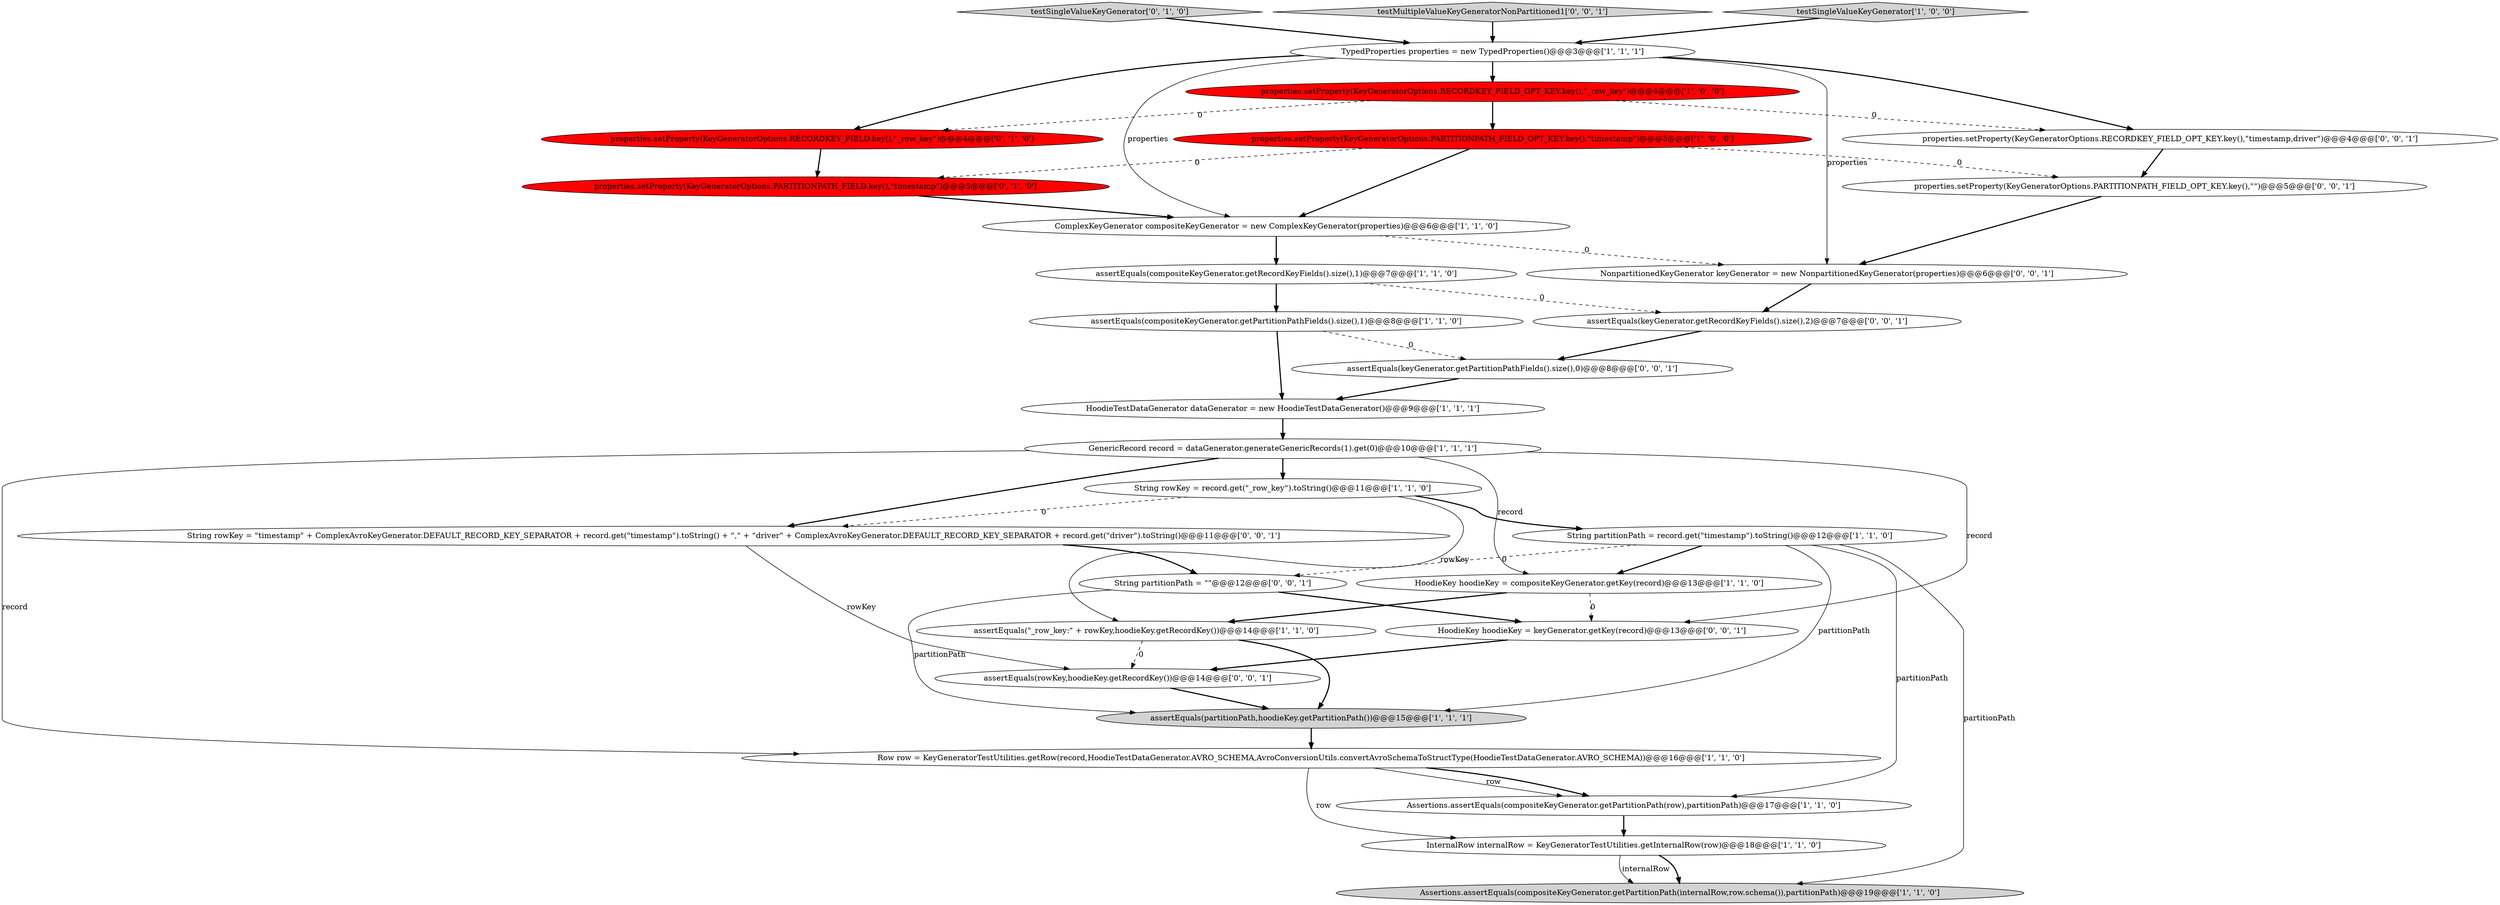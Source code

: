 digraph {
11 [style = filled, label = "assertEquals(compositeKeyGenerator.getPartitionPathFields().size(),1)@@@8@@@['1', '1', '0']", fillcolor = white, shape = ellipse image = "AAA0AAABBB1BBB"];
10 [style = filled, label = "assertEquals(partitionPath,hoodieKey.getPartitionPath())@@@15@@@['1', '1', '1']", fillcolor = lightgray, shape = ellipse image = "AAA0AAABBB1BBB"];
27 [style = filled, label = "assertEquals(keyGenerator.getPartitionPathFields().size(),0)@@@8@@@['0', '0', '1']", fillcolor = white, shape = ellipse image = "AAA0AAABBB3BBB"];
3 [style = filled, label = "HoodieTestDataGenerator dataGenerator = new HoodieTestDataGenerator()@@@9@@@['1', '1', '1']", fillcolor = white, shape = ellipse image = "AAA0AAABBB1BBB"];
28 [style = filled, label = "String partitionPath = \"\"@@@12@@@['0', '0', '1']", fillcolor = white, shape = ellipse image = "AAA0AAABBB3BBB"];
26 [style = filled, label = "NonpartitionedKeyGenerator keyGenerator = new NonpartitionedKeyGenerator(properties)@@@6@@@['0', '0', '1']", fillcolor = white, shape = ellipse image = "AAA0AAABBB3BBB"];
15 [style = filled, label = "Row row = KeyGeneratorTestUtilities.getRow(record,HoodieTestDataGenerator.AVRO_SCHEMA,AvroConversionUtils.convertAvroSchemaToStructType(HoodieTestDataGenerator.AVRO_SCHEMA))@@@16@@@['1', '1', '0']", fillcolor = white, shape = ellipse image = "AAA0AAABBB1BBB"];
7 [style = filled, label = "properties.setProperty(KeyGeneratorOptions.RECORDKEY_FIELD_OPT_KEY.key(),\"_row_key\")@@@4@@@['1', '0', '0']", fillcolor = red, shape = ellipse image = "AAA1AAABBB1BBB"];
18 [style = filled, label = "properties.setProperty(KeyGeneratorOptions.RECORDKEY_FIELD.key(),\"_row_key\")@@@4@@@['0', '1', '0']", fillcolor = red, shape = ellipse image = "AAA1AAABBB2BBB"];
19 [style = filled, label = "testSingleValueKeyGenerator['0', '1', '0']", fillcolor = lightgray, shape = diamond image = "AAA0AAABBB2BBB"];
9 [style = filled, label = "Assertions.assertEquals(compositeKeyGenerator.getPartitionPath(row),partitionPath)@@@17@@@['1', '1', '0']", fillcolor = white, shape = ellipse image = "AAA0AAABBB1BBB"];
23 [style = filled, label = "properties.setProperty(KeyGeneratorOptions.RECORDKEY_FIELD_OPT_KEY.key(),\"timestamp,driver\")@@@4@@@['0', '0', '1']", fillcolor = white, shape = ellipse image = "AAA0AAABBB3BBB"];
12 [style = filled, label = "assertEquals(compositeKeyGenerator.getRecordKeyFields().size(),1)@@@7@@@['1', '1', '0']", fillcolor = white, shape = ellipse image = "AAA0AAABBB1BBB"];
29 [style = filled, label = "String rowKey = \"timestamp\" + ComplexAvroKeyGenerator.DEFAULT_RECORD_KEY_SEPARATOR + record.get(\"timestamp\").toString() + \",\" + \"driver\" + ComplexAvroKeyGenerator.DEFAULT_RECORD_KEY_SEPARATOR + record.get(\"driver\").toString()@@@11@@@['0', '0', '1']", fillcolor = white, shape = ellipse image = "AAA0AAABBB3BBB"];
4 [style = filled, label = "String partitionPath = record.get(\"timestamp\").toString()@@@12@@@['1', '1', '0']", fillcolor = white, shape = ellipse image = "AAA0AAABBB1BBB"];
2 [style = filled, label = "HoodieKey hoodieKey = compositeKeyGenerator.getKey(record)@@@13@@@['1', '1', '0']", fillcolor = white, shape = ellipse image = "AAA0AAABBB1BBB"];
24 [style = filled, label = "properties.setProperty(KeyGeneratorOptions.PARTITIONPATH_FIELD_OPT_KEY.key(),\"\")@@@5@@@['0', '0', '1']", fillcolor = white, shape = ellipse image = "AAA0AAABBB3BBB"];
22 [style = filled, label = "assertEquals(rowKey,hoodieKey.getRecordKey())@@@14@@@['0', '0', '1']", fillcolor = white, shape = ellipse image = "AAA0AAABBB3BBB"];
25 [style = filled, label = "assertEquals(keyGenerator.getRecordKeyFields().size(),2)@@@7@@@['0', '0', '1']", fillcolor = white, shape = ellipse image = "AAA0AAABBB3BBB"];
16 [style = filled, label = "InternalRow internalRow = KeyGeneratorTestUtilities.getInternalRow(row)@@@18@@@['1', '1', '0']", fillcolor = white, shape = ellipse image = "AAA0AAABBB1BBB"];
20 [style = filled, label = "properties.setProperty(KeyGeneratorOptions.PARTITIONPATH_FIELD.key(),\"timestamp\")@@@5@@@['0', '1', '0']", fillcolor = red, shape = ellipse image = "AAA1AAABBB2BBB"];
0 [style = filled, label = "TypedProperties properties = new TypedProperties()@@@3@@@['1', '1', '1']", fillcolor = white, shape = ellipse image = "AAA0AAABBB1BBB"];
8 [style = filled, label = "String rowKey = record.get(\"_row_key\").toString()@@@11@@@['1', '1', '0']", fillcolor = white, shape = ellipse image = "AAA0AAABBB1BBB"];
13 [style = filled, label = "assertEquals(\"_row_key:\" + rowKey,hoodieKey.getRecordKey())@@@14@@@['1', '1', '0']", fillcolor = white, shape = ellipse image = "AAA0AAABBB1BBB"];
30 [style = filled, label = "testMultipleValueKeyGeneratorNonPartitioned1['0', '0', '1']", fillcolor = lightgray, shape = diamond image = "AAA0AAABBB3BBB"];
14 [style = filled, label = "GenericRecord record = dataGenerator.generateGenericRecords(1).get(0)@@@10@@@['1', '1', '1']", fillcolor = white, shape = ellipse image = "AAA0AAABBB1BBB"];
6 [style = filled, label = "Assertions.assertEquals(compositeKeyGenerator.getPartitionPath(internalRow,row.schema()),partitionPath)@@@19@@@['1', '1', '0']", fillcolor = lightgray, shape = ellipse image = "AAA0AAABBB1BBB"];
21 [style = filled, label = "HoodieKey hoodieKey = keyGenerator.getKey(record)@@@13@@@['0', '0', '1']", fillcolor = white, shape = ellipse image = "AAA0AAABBB3BBB"];
5 [style = filled, label = "properties.setProperty(KeyGeneratorOptions.PARTITIONPATH_FIELD_OPT_KEY.key(),\"timestamp\")@@@5@@@['1', '0', '0']", fillcolor = red, shape = ellipse image = "AAA1AAABBB1BBB"];
1 [style = filled, label = "ComplexKeyGenerator compositeKeyGenerator = new ComplexKeyGenerator(properties)@@@6@@@['1', '1', '0']", fillcolor = white, shape = ellipse image = "AAA0AAABBB1BBB"];
17 [style = filled, label = "testSingleValueKeyGenerator['1', '0', '0']", fillcolor = lightgray, shape = diamond image = "AAA0AAABBB1BBB"];
13->10 [style = bold, label=""];
7->23 [style = dashed, label="0"];
10->15 [style = bold, label=""];
7->18 [style = dashed, label="0"];
15->9 [style = solid, label="row"];
1->26 [style = dashed, label="0"];
14->15 [style = solid, label="record"];
16->6 [style = bold, label=""];
26->25 [style = bold, label=""];
3->14 [style = bold, label=""];
27->3 [style = bold, label=""];
12->11 [style = bold, label=""];
16->6 [style = solid, label="internalRow"];
5->24 [style = dashed, label="0"];
4->10 [style = solid, label="partitionPath"];
4->2 [style = bold, label=""];
20->1 [style = bold, label=""];
4->9 [style = solid, label="partitionPath"];
9->16 [style = bold, label=""];
19->0 [style = bold, label=""];
5->20 [style = dashed, label="0"];
4->28 [style = dashed, label="0"];
2->13 [style = bold, label=""];
0->7 [style = bold, label=""];
29->28 [style = bold, label=""];
25->27 [style = bold, label=""];
4->6 [style = solid, label="partitionPath"];
5->1 [style = bold, label=""];
18->20 [style = bold, label=""];
24->26 [style = bold, label=""];
7->5 [style = bold, label=""];
23->24 [style = bold, label=""];
28->21 [style = bold, label=""];
17->0 [style = bold, label=""];
8->13 [style = solid, label="rowKey"];
0->23 [style = bold, label=""];
28->10 [style = solid, label="partitionPath"];
14->21 [style = solid, label="record"];
12->25 [style = dashed, label="0"];
2->21 [style = dashed, label="0"];
11->3 [style = bold, label=""];
21->22 [style = bold, label=""];
15->9 [style = bold, label=""];
0->26 [style = solid, label="properties"];
22->10 [style = bold, label=""];
1->12 [style = bold, label=""];
14->29 [style = bold, label=""];
29->22 [style = solid, label="rowKey"];
0->18 [style = bold, label=""];
14->8 [style = bold, label=""];
30->0 [style = bold, label=""];
14->2 [style = solid, label="record"];
15->16 [style = solid, label="row"];
8->4 [style = bold, label=""];
11->27 [style = dashed, label="0"];
13->22 [style = dashed, label="0"];
8->29 [style = dashed, label="0"];
0->1 [style = solid, label="properties"];
}
